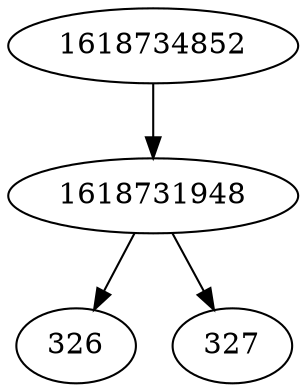 strict digraph  {
1618731948;
1618734852;
326;
327;
1618731948 -> 326;
1618731948 -> 327;
1618734852 -> 1618731948;
}
